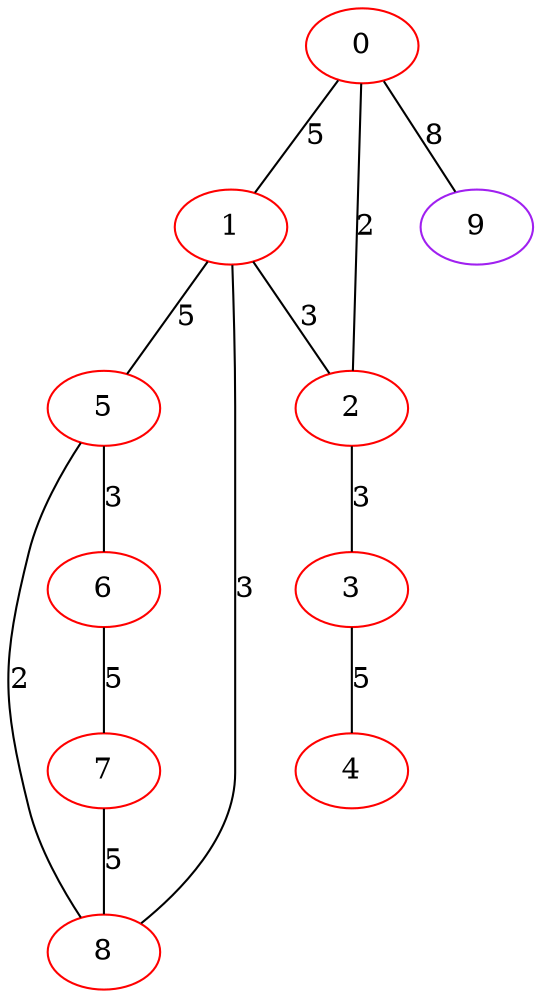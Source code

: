 graph "" {
0 [color=red, weight=1];
1 [color=red, weight=1];
2 [color=red, weight=1];
3 [color=red, weight=1];
4 [color=red, weight=1];
5 [color=red, weight=1];
6 [color=red, weight=1];
7 [color=red, weight=1];
8 [color=red, weight=1];
9 [color=purple, weight=4];
0 -- 1  [key=0, label=5];
0 -- 2  [key=0, label=2];
0 -- 9  [key=0, label=8];
1 -- 8  [key=0, label=3];
1 -- 2  [key=0, label=3];
1 -- 5  [key=0, label=5];
2 -- 3  [key=0, label=3];
3 -- 4  [key=0, label=5];
5 -- 8  [key=0, label=2];
5 -- 6  [key=0, label=3];
6 -- 7  [key=0, label=5];
7 -- 8  [key=0, label=5];
}
